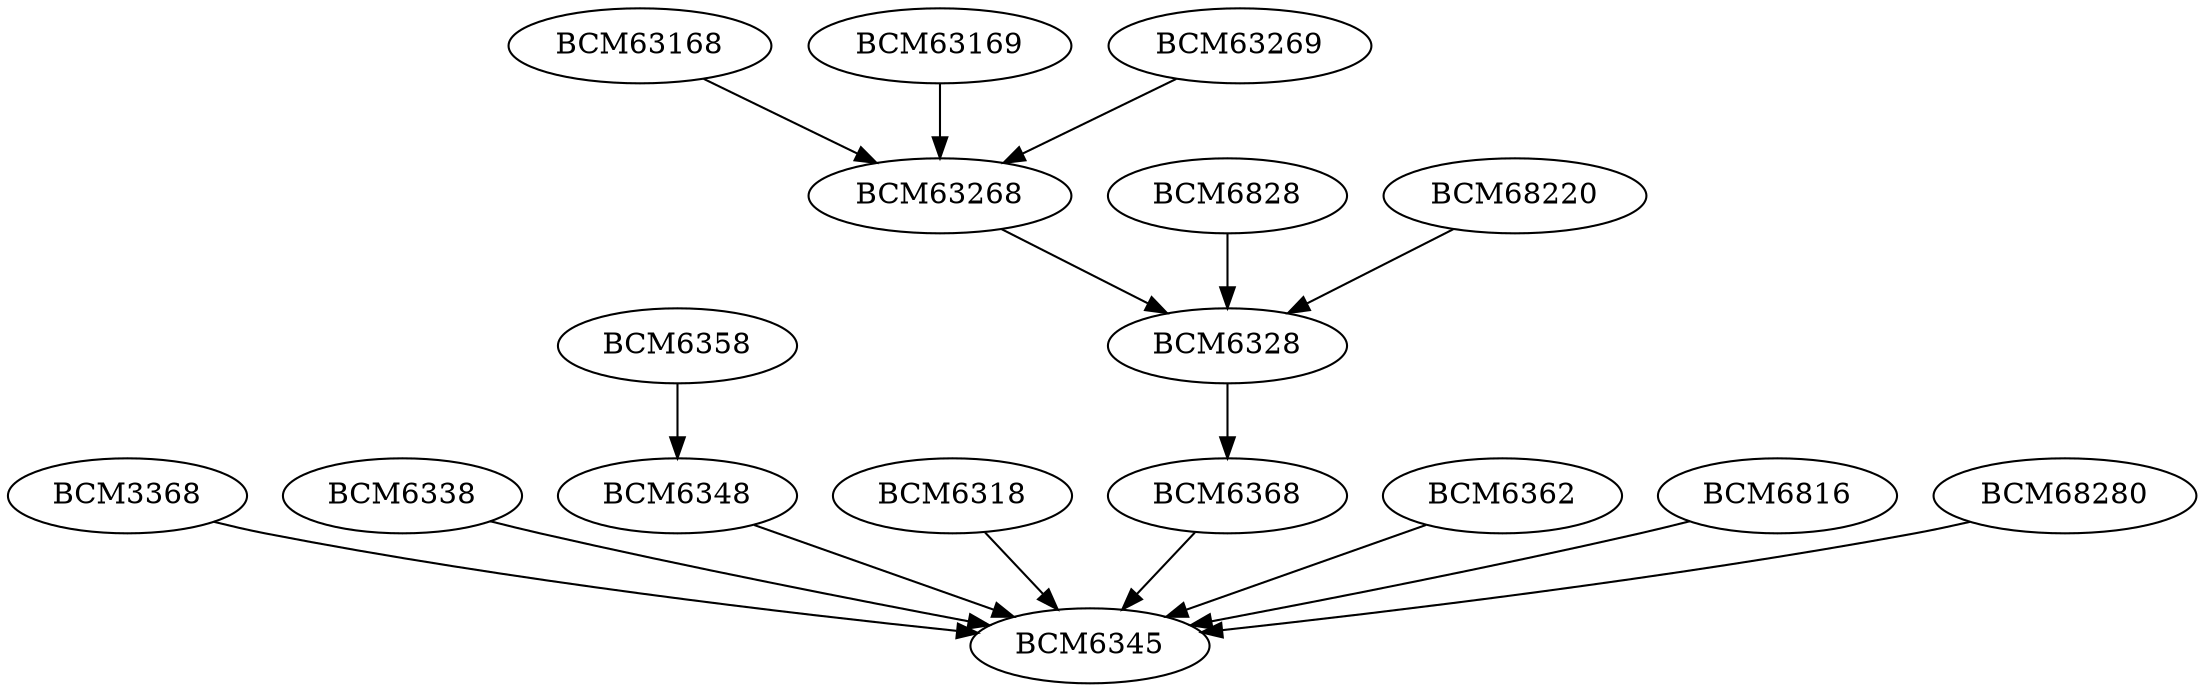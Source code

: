 digraph bcm {
	BCM3368 -> BCM6345;

	BCM6338 -> BCM6345;

	BCM6348 -> BCM6345;

	BCM6318 -> BCM6345;

	BCM6328 -> BCM6368;

	BCM63268 -> BCM6328;
	BCM63168 -> BCM63268;
	BCM63169 -> BCM63268;
	BCM63269 -> BCM63268;

	BCM6358 -> BCM6348;

	BCM6362 -> BCM6345;

	BCM6368 -> BCM6345;

	BCM6816 -> BCM6345;

	BCM6828 -> BCM6328;

	BCM68220 -> BCM6328;

	BCM68280 -> BCM6345;
}
